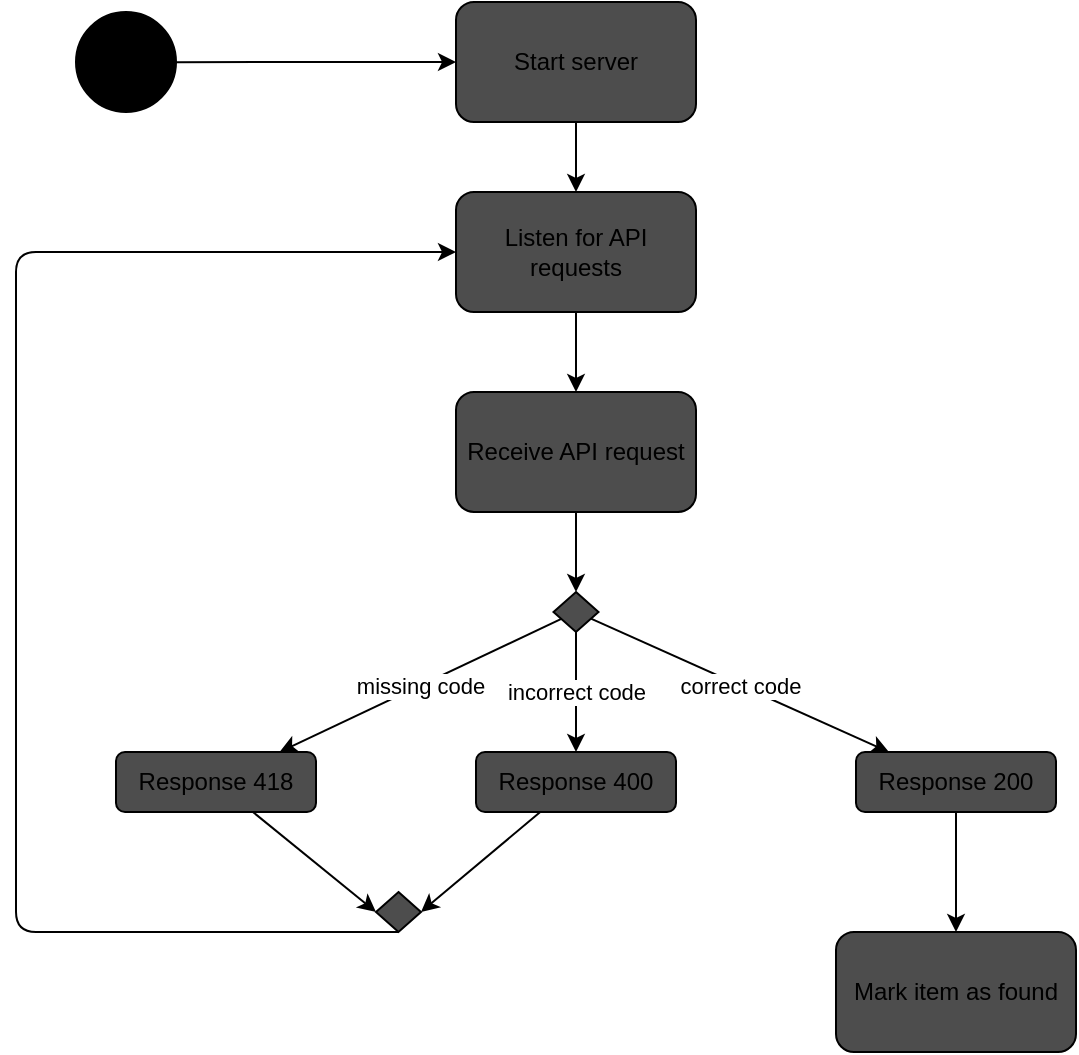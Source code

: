 <mxfile>
    <diagram id="kbsmPUWLmoBcq4hS3FJb" name="Page-1">
        <mxGraphModel dx="844" dy="578" grid="1" gridSize="10" guides="1" tooltips="1" connect="1" arrows="1" fold="1" page="1" pageScale="1" pageWidth="850" pageHeight="1100" math="0" shadow="0">
            <root>
                <mxCell id="0"/>
                <mxCell id="1" parent="0"/>
                <mxCell id="4" style="edgeStyle=none;html=1;" edge="1" parent="1" source="2" target="3">
                    <mxGeometry relative="1" as="geometry"/>
                </mxCell>
                <mxCell id="2" value="" style="ellipse;whiteSpace=wrap;html=1;aspect=fixed;fillColor=#000000;" vertex="1" parent="1">
                    <mxGeometry x="60" y="10" width="50" height="50" as="geometry"/>
                </mxCell>
                <mxCell id="6" style="edgeStyle=none;html=1;entryX=0.5;entryY=0;entryDx=0;entryDy=0;" edge="1" parent="1" source="3" target="5">
                    <mxGeometry relative="1" as="geometry"/>
                </mxCell>
                <mxCell id="3" value="Start server" style="rounded=1;whiteSpace=wrap;html=1;fillColor=#4D4D4D;" vertex="1" parent="1">
                    <mxGeometry x="250" y="5" width="120" height="60" as="geometry"/>
                </mxCell>
                <mxCell id="21" style="edgeStyle=none;html=1;entryX=0.5;entryY=0;entryDx=0;entryDy=0;" edge="1" parent="1" source="5" target="19">
                    <mxGeometry relative="1" as="geometry"/>
                </mxCell>
                <mxCell id="5" value="Listen for API requests" style="rounded=1;whiteSpace=wrap;html=1;fillColor=#4D4D4D;" vertex="1" parent="1">
                    <mxGeometry x="250" y="100" width="120" height="60" as="geometry"/>
                </mxCell>
                <mxCell id="9" value="missing code" style="edgeStyle=none;html=1;" edge="1" parent="1" source="7" target="10">
                    <mxGeometry relative="1" as="geometry">
                        <mxPoint x="400" y="380" as="targetPoint"/>
                    </mxGeometry>
                </mxCell>
                <mxCell id="12" value="correct code" style="edgeStyle=none;html=1;" edge="1" parent="1" source="7" target="11">
                    <mxGeometry relative="1" as="geometry"/>
                </mxCell>
                <mxCell id="14" value="incorrect code" style="edgeStyle=none;html=1;entryX=0.5;entryY=0;entryDx=0;entryDy=0;" edge="1" parent="1" source="7" target="13">
                    <mxGeometry relative="1" as="geometry"/>
                </mxCell>
                <mxCell id="7" value="" style="rhombus;whiteSpace=wrap;html=1;fillColor=#4D4D4D;" vertex="1" parent="1">
                    <mxGeometry x="298.75" y="300" width="22.5" height="20" as="geometry"/>
                </mxCell>
                <mxCell id="18" style="edgeStyle=none;html=1;entryX=0;entryY=0.5;entryDx=0;entryDy=0;" edge="1" parent="1" source="10" target="15">
                    <mxGeometry relative="1" as="geometry"/>
                </mxCell>
                <mxCell id="10" value="Response 418" style="rounded=1;whiteSpace=wrap;html=1;fillColor=#4D4D4D;" vertex="1" parent="1">
                    <mxGeometry x="80" y="380" width="100" height="30" as="geometry"/>
                </mxCell>
                <mxCell id="17" style="edgeStyle=none;html=1;" edge="1" parent="1" source="11" target="24">
                    <mxGeometry relative="1" as="geometry">
                        <mxPoint x="490" y="470" as="targetPoint"/>
                    </mxGeometry>
                </mxCell>
                <mxCell id="11" value="Response 200" style="rounded=1;whiteSpace=wrap;html=1;fillColor=#4D4D4D;" vertex="1" parent="1">
                    <mxGeometry x="450" y="380" width="100" height="30" as="geometry"/>
                </mxCell>
                <mxCell id="16" style="edgeStyle=none;html=1;entryX=1;entryY=0.5;entryDx=0;entryDy=0;" edge="1" parent="1" source="13" target="15">
                    <mxGeometry relative="1" as="geometry"/>
                </mxCell>
                <mxCell id="13" value="Response 400" style="rounded=1;whiteSpace=wrap;html=1;fillColor=#4D4D4D;" vertex="1" parent="1">
                    <mxGeometry x="260" y="380" width="100" height="30" as="geometry"/>
                </mxCell>
                <mxCell id="22" style="edgeStyle=none;html=1;entryX=0;entryY=0.5;entryDx=0;entryDy=0;exitX=0.5;exitY=1;exitDx=0;exitDy=0;" edge="1" parent="1" source="15" target="5">
                    <mxGeometry relative="1" as="geometry">
                        <Array as="points">
                            <mxPoint x="30" y="470"/>
                            <mxPoint x="30" y="130"/>
                        </Array>
                    </mxGeometry>
                </mxCell>
                <mxCell id="15" value="" style="rhombus;whiteSpace=wrap;html=1;fillColor=#4D4D4D;" vertex="1" parent="1">
                    <mxGeometry x="210" y="450" width="22.5" height="20" as="geometry"/>
                </mxCell>
                <mxCell id="20" style="edgeStyle=none;html=1;entryX=0.5;entryY=0;entryDx=0;entryDy=0;" edge="1" parent="1" source="19" target="7">
                    <mxGeometry relative="1" as="geometry"/>
                </mxCell>
                <mxCell id="19" value="Receive API request" style="rounded=1;whiteSpace=wrap;html=1;fillColor=#4D4D4D;" vertex="1" parent="1">
                    <mxGeometry x="250" y="200" width="120" height="60" as="geometry"/>
                </mxCell>
                <mxCell id="24" value="Mark item as found" style="rounded=1;whiteSpace=wrap;html=1;fillColor=#4D4D4D;" vertex="1" parent="1">
                    <mxGeometry x="440" y="470" width="120" height="60" as="geometry"/>
                </mxCell>
            </root>
        </mxGraphModel>
    </diagram>
</mxfile>